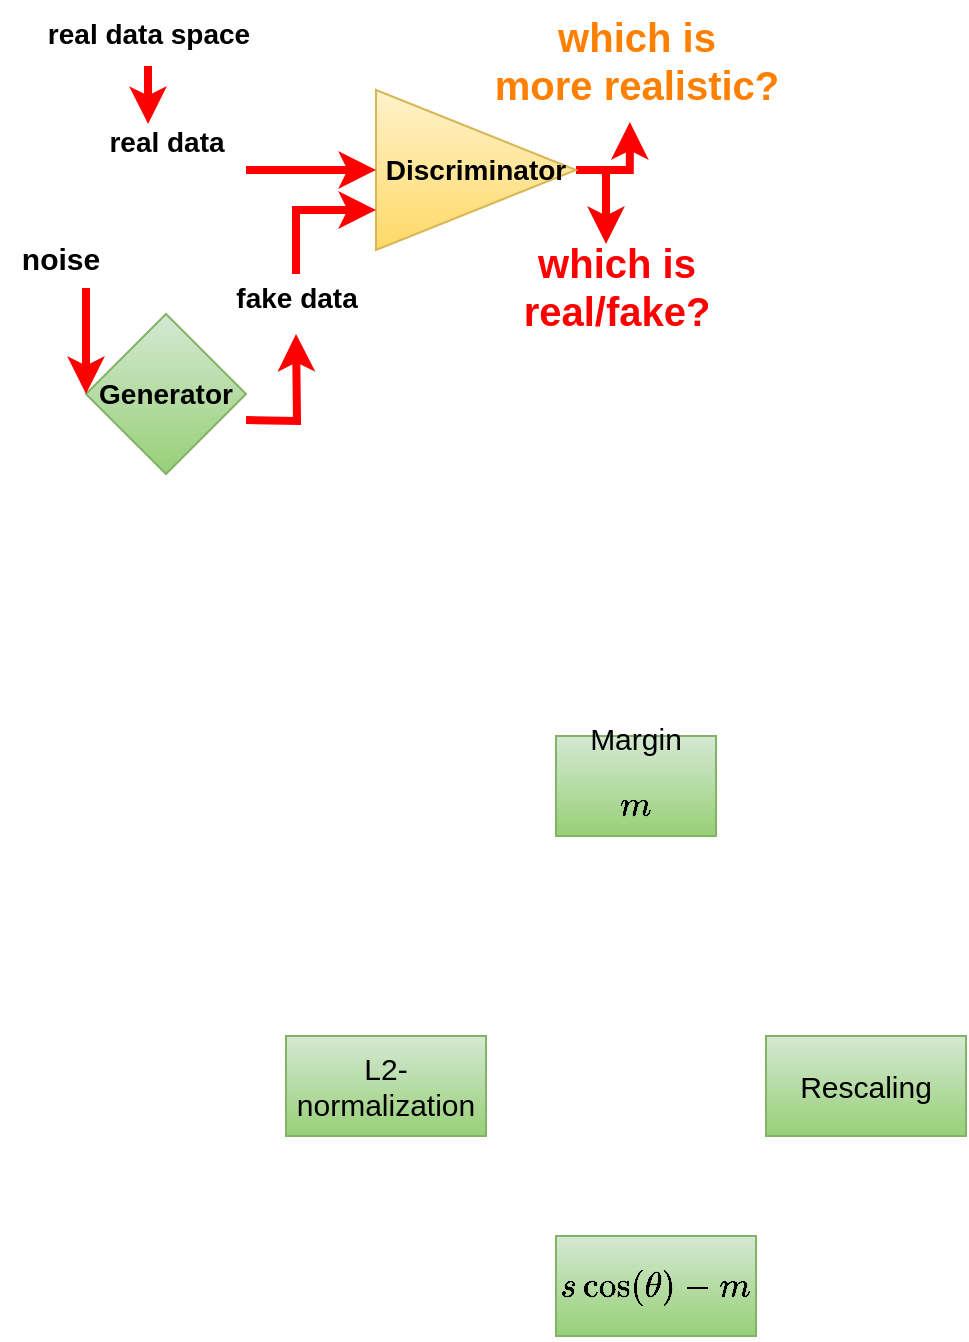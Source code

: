 <mxfile version="22.1.3" type="github">
  <diagram name="Page-1" id="rV9f-QQ_xCDnBliwXqbG">
    <mxGraphModel dx="1434" dy="827" grid="1" gridSize="10" guides="1" tooltips="1" connect="1" arrows="1" fold="1" page="1" pageScale="1" pageWidth="3200" pageHeight="5500" math="1" shadow="0">
      <root>
        <mxCell id="0" />
        <mxCell id="1" parent="0" />
        <mxCell id="ww_XSFkgG06bKCWP_nmy-1" style="edgeStyle=orthogonalEdgeStyle;rounded=0;orthogonalLoop=1;jettySize=auto;html=1;exitX=1;exitY=0.5;exitDx=0;exitDy=0;strokeWidth=4;strokeColor=#FF0000;" parent="1" source="ww_XSFkgG06bKCWP_nmy-2" edge="1">
          <mxGeometry relative="1" as="geometry">
            <mxPoint x="750" y="444" as="targetPoint" />
          </mxGeometry>
        </mxCell>
        <mxCell id="ww_XSFkgG06bKCWP_nmy-16" style="edgeStyle=orthogonalEdgeStyle;rounded=0;orthogonalLoop=1;jettySize=auto;html=1;strokeColor=#FF0000;strokeWidth=4;entryX=0.482;entryY=1.017;entryDx=0;entryDy=0;entryPerimeter=0;" parent="1" source="ww_XSFkgG06bKCWP_nmy-2" target="ww_XSFkgG06bKCWP_nmy-14" edge="1">
          <mxGeometry relative="1" as="geometry">
            <mxPoint x="760" y="354" as="targetPoint" />
            <Array as="points">
              <mxPoint x="762" y="407" />
            </Array>
          </mxGeometry>
        </mxCell>
        <mxCell id="ww_XSFkgG06bKCWP_nmy-2" value="&lt;font style=&quot;font-size: 14px;&quot;&gt;&lt;b&gt;Discriminator&lt;/b&gt;&lt;/font&gt;" style="triangle;whiteSpace=wrap;html=1;fillColor=#fff2cc;strokeColor=#d6b656;gradientColor=#ffd966;" parent="1" vertex="1">
          <mxGeometry x="635" y="367" width="100" height="80" as="geometry" />
        </mxCell>
        <mxCell id="ww_XSFkgG06bKCWP_nmy-3" value="&lt;b&gt;&lt;font style=&quot;font-size: 14px;&quot;&gt;Generator&lt;/font&gt;&lt;/b&gt;" style="rhombus;whiteSpace=wrap;html=1;fillColor=#d5e8d4;strokeColor=#82b366;gradientColor=#97d077;" parent="1" vertex="1">
          <mxGeometry x="490" y="479" width="80" height="80" as="geometry" />
        </mxCell>
        <mxCell id="ww_XSFkgG06bKCWP_nmy-4" style="edgeStyle=orthogonalEdgeStyle;rounded=0;orthogonalLoop=1;jettySize=auto;html=1;entryX=0;entryY=0.5;entryDx=0;entryDy=0;strokeWidth=4;fillColor=#f8cecc;strokeColor=#FF0000;" parent="1" source="ww_XSFkgG06bKCWP_nmy-5" target="ww_XSFkgG06bKCWP_nmy-3" edge="1">
          <mxGeometry relative="1" as="geometry">
            <Array as="points">
              <mxPoint x="490" y="460" />
            </Array>
          </mxGeometry>
        </mxCell>
        <mxCell id="ww_XSFkgG06bKCWP_nmy-5" value="&lt;font style=&quot;font-size: 15px;&quot;&gt;&lt;b&gt;noise&lt;/b&gt;&lt;/font&gt;" style="text;html=1;align=center;verticalAlign=middle;resizable=0;points=[];autosize=1;strokeColor=none;fillColor=none;" parent="1" vertex="1">
          <mxGeometry x="447" y="436" width="60" height="30" as="geometry" />
        </mxCell>
        <mxCell id="ww_XSFkgG06bKCWP_nmy-6" style="edgeStyle=orthogonalEdgeStyle;rounded=0;orthogonalLoop=1;jettySize=auto;html=1;entryX=0;entryY=0.75;entryDx=0;entryDy=0;strokeWidth=4;fillColor=#f8cecc;strokeColor=#FF0000;" parent="1" target="ww_XSFkgG06bKCWP_nmy-2" edge="1">
          <mxGeometry relative="1" as="geometry">
            <Array as="points">
              <mxPoint x="595" y="427" />
            </Array>
            <mxPoint x="595" y="459" as="sourcePoint" />
          </mxGeometry>
        </mxCell>
        <mxCell id="ww_XSFkgG06bKCWP_nmy-7" value="&lt;font style=&quot;font-size: 14px;&quot;&gt;&lt;b&gt;fake data&lt;/b&gt;&lt;/font&gt;" style="text;html=1;align=center;verticalAlign=middle;resizable=0;points=[];autosize=1;strokeColor=none;fillColor=none;" parent="1" vertex="1">
          <mxGeometry x="555" y="456" width="80" height="30" as="geometry" />
        </mxCell>
        <mxCell id="ww_XSFkgG06bKCWP_nmy-8" value="&lt;font style=&quot;font-size: 14px;&quot;&gt;&lt;b&gt;real data space&lt;/b&gt;&lt;/font&gt;" style="text;html=1;align=center;verticalAlign=middle;resizable=0;points=[];autosize=1;strokeColor=none;fillColor=none;" parent="1" vertex="1">
          <mxGeometry x="461" y="324" width="120" height="30" as="geometry" />
        </mxCell>
        <mxCell id="ww_XSFkgG06bKCWP_nmy-9" style="edgeStyle=orthogonalEdgeStyle;rounded=0;orthogonalLoop=1;jettySize=auto;html=1;entryX=0;entryY=0.5;entryDx=0;entryDy=0;strokeWidth=4;fillColor=#f8cecc;strokeColor=#FF0000;" parent="1" target="ww_XSFkgG06bKCWP_nmy-2" edge="1">
          <mxGeometry relative="1" as="geometry">
            <mxPoint x="670" y="407" as="targetPoint" />
            <Array as="points">
              <mxPoint x="590" y="407" />
              <mxPoint x="590" y="407" />
            </Array>
            <mxPoint x="570" y="407" as="sourcePoint" />
          </mxGeometry>
        </mxCell>
        <mxCell id="ww_XSFkgG06bKCWP_nmy-10" value="&lt;font style=&quot;font-size: 14px;&quot;&gt;&lt;b&gt;real data&lt;/b&gt;&lt;/font&gt;" style="text;html=1;align=center;verticalAlign=middle;resizable=0;points=[];autosize=1;strokeColor=none;fillColor=none;" parent="1" vertex="1">
          <mxGeometry x="490" y="378" width="80" height="30" as="geometry" />
        </mxCell>
        <mxCell id="ww_XSFkgG06bKCWP_nmy-11" value="&lt;font color=&quot;#ff0000&quot; style=&quot;font-size: 20px;&quot;&gt;&lt;b&gt;which is &lt;br&gt;real/fake?&lt;/b&gt;&lt;/font&gt;" style="text;html=1;align=center;verticalAlign=middle;resizable=0;points=[];autosize=1;strokeColor=none;fillColor=none;" parent="1" vertex="1">
          <mxGeometry x="695" y="435" width="120" height="60" as="geometry" />
        </mxCell>
        <mxCell id="ww_XSFkgG06bKCWP_nmy-12" style="edgeStyle=orthogonalEdgeStyle;rounded=0;orthogonalLoop=1;jettySize=auto;html=1;exitX=1;exitY=0.5;exitDx=0;exitDy=0;entryX=0.5;entryY=1.1;entryDx=0;entryDy=0;entryPerimeter=0;strokeWidth=4;strokeColor=#FF0000;" parent="1" edge="1">
          <mxGeometry relative="1" as="geometry">
            <mxPoint x="570" y="532" as="sourcePoint" />
            <mxPoint x="595" y="489" as="targetPoint" />
          </mxGeometry>
        </mxCell>
        <mxCell id="ww_XSFkgG06bKCWP_nmy-13" style="edgeStyle=orthogonalEdgeStyle;rounded=0;orthogonalLoop=1;jettySize=auto;html=1;entryX=0.388;entryY=-0.1;entryDx=0;entryDy=0;entryPerimeter=0;strokeColor=#FF0000;strokeWidth=4;" parent="1" edge="1">
          <mxGeometry relative="1" as="geometry">
            <mxPoint x="521" y="355" as="sourcePoint" />
            <mxPoint x="521.04" y="384" as="targetPoint" />
          </mxGeometry>
        </mxCell>
        <mxCell id="ww_XSFkgG06bKCWP_nmy-14" value="&lt;font color=&quot;#ff8000&quot; style=&quot;font-size: 20px;&quot;&gt;&lt;b&gt;which is &lt;br&gt;more realistic?&lt;/b&gt;&lt;/font&gt;" style="text;html=1;align=center;verticalAlign=middle;resizable=0;points=[];autosize=1;strokeColor=none;fillColor=none;" parent="1" vertex="1">
          <mxGeometry x="680" y="322" width="170" height="60" as="geometry" />
        </mxCell>
        <mxCell id="8xLMEEZ2eigJpH3pruBj-2" value="&lt;font style=&quot;font-size: 15px;&quot;&gt;Margin $$m$$&lt;/font&gt;" style="rounded=0;whiteSpace=wrap;html=1;fillColor=#d5e8d4;gradientColor=#97d077;strokeColor=#82b366;" vertex="1" parent="1">
          <mxGeometry x="725" y="690" width="80" height="50" as="geometry" />
        </mxCell>
        <mxCell id="8xLMEEZ2eigJpH3pruBj-4" value="&lt;font style=&quot;font-size: 15px;&quot;&gt;L2-normalization&lt;/font&gt;" style="rounded=0;whiteSpace=wrap;html=1;fillColor=#d5e8d4;gradientColor=#97d077;strokeColor=#82b366;" vertex="1" parent="1">
          <mxGeometry x="590" y="840" width="100" height="50" as="geometry" />
        </mxCell>
        <mxCell id="8xLMEEZ2eigJpH3pruBj-5" value="&lt;font style=&quot;font-size: 15px;&quot;&gt;Rescaling&lt;/font&gt;" style="rounded=0;whiteSpace=wrap;html=1;fillColor=#d5e8d4;gradientColor=#97d077;strokeColor=#82b366;" vertex="1" parent="1">
          <mxGeometry x="830" y="840" width="100" height="50" as="geometry" />
        </mxCell>
        <mxCell id="8xLMEEZ2eigJpH3pruBj-6" value="&lt;font style=&quot;font-size: 15px;&quot;&gt;$$s \cos(\theta)-m$$&lt;/font&gt;" style="rounded=0;whiteSpace=wrap;html=1;fillColor=#d5e8d4;gradientColor=#97d077;strokeColor=#82b366;" vertex="1" parent="1">
          <mxGeometry x="725" y="940" width="100" height="50" as="geometry" />
        </mxCell>
      </root>
    </mxGraphModel>
  </diagram>
</mxfile>
